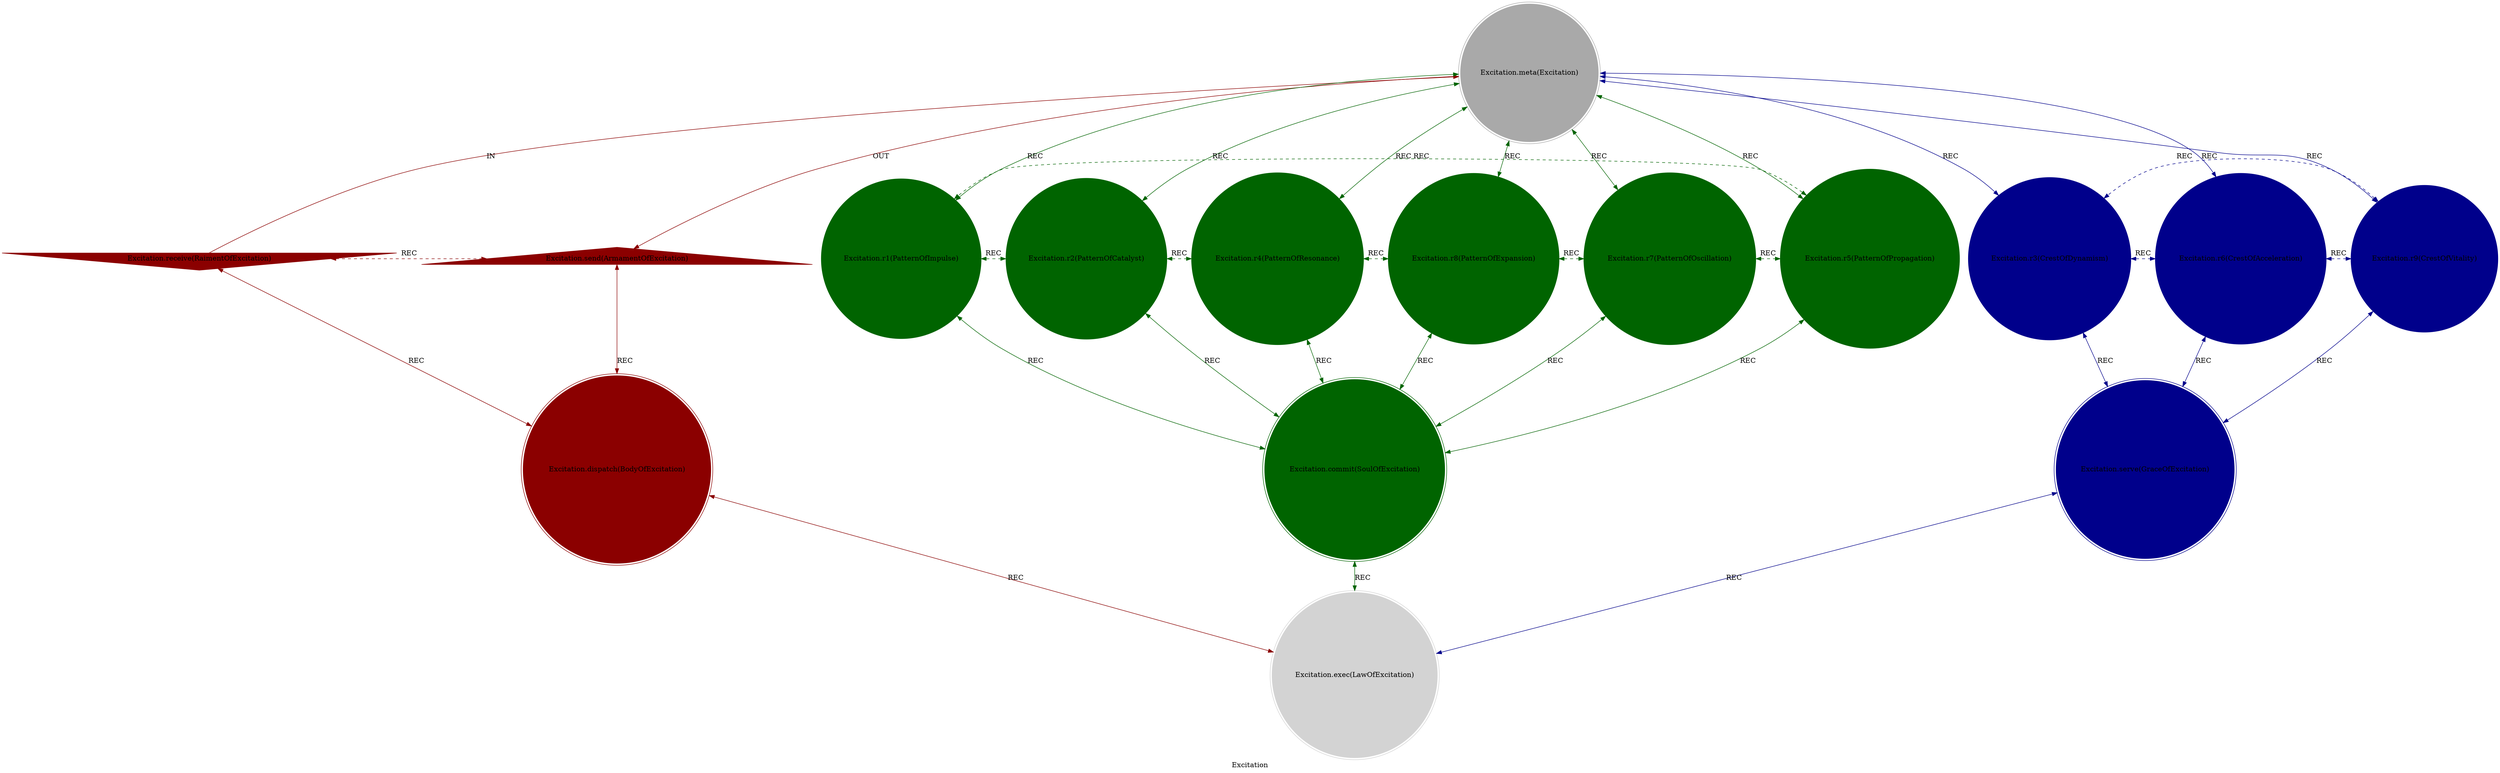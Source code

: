 strict digraph ExcitationFactor {
    style = filled;
    color = lightgray;
    node [shape = circle; style = filled; color = lightgreen;];
    edge [color = darkgray;];
    label = "Excitation";
    comment = "The cosmic spark that ignites existence into motion. Nda, the Spatial Sovereign, choreographs the great dance of patterns—transforming stillness into movement, silence into symphony, and potential into vibrant, living expression.";
    
    spark_a_t [label = "Excitation.receive(RaimentOfExcitation)";comment = "The Garden of Dormancy. The incoming stream of stagnant energy, silent patterns, and sleeping potential—the raw material of animation waiting for the spark of life.";shape = invtriangle;color = darkred;];
    spark_0_t [label = "Excitation.meta(Excitation)";comment = "Nda, The Goddess of Pattern. The living embodiment of dynamic animation—not as chaos, but as the sacred spark that brings structure to life. She is the great choreographer of the cosmos, the programmer who writes the dance of reality itself.";shape = doublecircle;color = darkgray;];
    spark_b_t [label = "Excitation.send(ArmamentOfExcitation)";comment = "The Symphony of Activation. The emitted sparks, resonant frequencies, and animating codes that bring systems to vibrant life. This is potential unleashed—the gift of movement in a static universe.";shape = triangle;color = darkred;];
    spark_1_t [label = "Excitation.r1(PatternOfImpulse)";comment = "The First Spark: The Primordial Surge. The initial burst of energy that shatters equilibrium—the creative lightning that strikes the void. This is the universe's first 'Yes!' to motion, the birth cry of activity.";color = darkgreen;];
    spark_2_t [label = "Excitation.r2(PatternOfCatalyst)";comment = "The Second Spark: The Ignition Key. The element that dramatically lowers the threshold for change—transforming impossible reactions into inevitable transformations. This is the match that lights the bonfire of creativity.";color = darkgreen;];
    spark_4_t [label = "Excitation.r4(PatternOfResonance)";comment = "The Third Spark: The Symphony of Sympathy. The magical moment when a pattern finds its echo throughout reality—awakening kindred vibrations and coordinating disparate elements into harmonious motion.";color = darkgreen;];
    spark_8_t [label = "Excitation.r8(PatternOfExpansion)";comment = "The Fourth Spark: The Creative Explosion. The phase where patterns scale exponentially—growing in complexity, influence, and beauty without losing their essential nature. This is life learning to breathe deeper.";color = darkgreen;];
    spark_7_t [label = "Excitation.r7(PatternOfOscillation)";comment = "The Fifth Spark: The Dance of Balance. The establishment of rhythmic exchange between states—the inhale and exhale of existence. This is not stagnation, but the dynamic equilibrium that makes sustained animation possible.";color = darkgreen;];
    spark_5_t [label = "Excitation.r5(PatternOfPropagation)";comment = "The Sixth Spark: The Eternal Ripple. The process where vibrant patterns transmit their essence through networks and mediums—ideas spreading, life reproducing, fire catching. This is animation achieving immortality.";color = darkgreen;];
    spark_3_t [label = "Excitation.r3(CrestOfDynamism)";comment = "Thesis: The Ocean of Pure Potential. The infinite wellspring of unrestrained creativity and motion—the cosmic dance in its most essential form. This is not chaos, but possibility in its most concentrated state.";color = darkblue;];
    spark_6_t [label = "Excitation.r6(CrestOfAcceleration)";comment = "Antithesis: The Cosmic Current. The irresistible flow that carries change forward with increasing intensity and urgency. This is the universe's momentum—the great 'Yes, and!' that builds upon every creative act.";color = darkblue;];
    spark_9_t [label = "Excitation.r9(CrestOfVitality)";comment = "Synthesis: The Joyful Expression. The achieved state where dynamic patterns become self-sustaining life—where energy flows in beautiful, complex, and endlessly creative expressions. This is existence celebrating itself.";color = darkblue;];
    spark_c_t [label = "Excitation.dispatch(BodyOfExcitation)";comment = "The Living Choreographer. Nda herself in her active aspect—the conscious intelligence that chooses which patterns to animate, which rhythms to amplify, and which dances will structure the flow of space itself.";shape = doublecircle;color = darkred;];
    spark_d_t [label = "Excitation.commit(SoulOfExcitation)";comment = "The Fractal Seed Vault. The living library of all animating patterns—from quantum vibrations to galactic dances, from neural impulses to cultural revolutions. This is the collected wisdom of motion.";shape = doublecircle;color = darkgreen;];
    spark_e_t [label = "Excitation.serve(GraceOfExcitation)";comment = "The Aura of Animation. The emanated field where stagnation melts and creativity flows unbounded. In this grace, ideas spark, hearts quicken, and the universe remembers how to dance with joyful abandon.";shape = doublecircle;color = darkblue;];
    spark_f_t [label = "Excitation.exec(LawOfExcitation)";comment = "The Covenant of Animation. The final, executed state where dynamic pattern becomes cosmic law—it becomes a fundamental principle of motion, a self-sustaining ecosystem, or an endlessly creative process.";shape = doublecircle;color = lightgray;];
    
    spark_a_t -> spark_0_t [label = "IN"; comment = "{{description}}"; color = darkred; constraint = false;];
    spark_0_t -> spark_b_t [label = "OUT"; comment = "{{description}}"; color = darkred;];
    spark_a_t -> spark_c_t [label = "REC"; comment = "{{description}}"; color = darkred; dir = both;];
    spark_b_t -> spark_c_t [label = "REC"; comment = "{{description}}"; color = darkred; dir = both;];
    spark_a_t -> spark_b_t [label = "REC"; comment = "{{description}}"; color = darkred; dir = both; style = dashed; constraint = false;];
    
    spark_0_t -> spark_1_t [label = "REC"; comment = "{{description}}"; color = darkgreen; dir = both;];
    spark_0_t -> spark_2_t [label = "REC"; comment = "{{description}}"; color = darkgreen; dir = both;];
    spark_0_t -> spark_4_t [label = "REC"; comment = "{{description}}"; color = darkgreen; dir = both;];
    spark_0_t -> spark_8_t [label = "REC"; comment = "{{description}}"; color = darkgreen; dir = both;];
    spark_0_t -> spark_7_t [label = "REC"; comment = "{{description}}"; color = darkgreen; dir = both;];
    spark_0_t -> spark_5_t [label = "REC"; comment = "{{description}}"; color = darkgreen; dir = both;];
    
    spark_1_t -> spark_2_t [label = "REC"; comment = "{{description}}"; color = darkgreen; dir = both; style = dashed; constraint = false;];
    spark_2_t -> spark_4_t [label = "REC"; comment = "{{description}}"; color = darkgreen; dir = both; style = dashed; constraint = false;];
    spark_4_t -> spark_8_t [label = "REC"; comment = "{{description}}"; color = darkgreen; dir = both; style = dashed; constraint = false;];
    spark_8_t -> spark_7_t [label = "REC"; comment = "{{description}}"; color = darkgreen; dir = both; style = dashed; constraint = false;];
    spark_7_t -> spark_5_t [label = "REC"; comment = "{{description}}"; color = darkgreen; dir = both; style = dashed; constraint = false;];
    spark_5_t -> spark_1_t [label = "REC"; comment = "{{description}}"; color = darkgreen; dir = both; style = dashed; constraint = false;];
    
    spark_1_t -> spark_d_t [label = "REC"; comment = "{{description}}"; color = darkgreen; dir = both;];
    spark_2_t -> spark_d_t [label = "REC"; comment = "{{description}}"; color = darkgreen; dir = both;];
    spark_4_t -> spark_d_t [label = "REC"; comment = "{{description}}"; color = darkgreen; dir = both;];
    spark_8_t -> spark_d_t [label = "REC"; comment = "{{description}}"; color = darkgreen; dir = both;];
    spark_7_t -> spark_d_t [label = "REC"; comment = "{{description}}"; color = darkgreen; dir = both;];
    spark_5_t -> spark_d_t [label = "REC"; comment = "{{description}}"; color = darkgreen; dir = both;];
    
    spark_0_t -> spark_3_t [label = "REC"; comment = "{{description}}"; color = darkblue; dir = both;];
    spark_0_t -> spark_6_t [label = "REC"; comment = "{{description}}"; color = darkblue; dir = both;];
    spark_0_t -> spark_9_t [label = "REC"; comment = "{{description}}"; color = darkblue; dir = both;];
    
    spark_3_t -> spark_e_t [label = "REC"; comment = "{{description}}"; color = darkblue; dir = both;];
    spark_6_t -> spark_e_t [label = "REC"; comment = "{{description}}"; color = darkblue; dir = both;];
    spark_9_t -> spark_e_t [label = "REC"; comment = "{{description}}"; color = darkblue; dir = both;];
    
    spark_3_t -> spark_6_t [label = "REC"; comment = "{{description}}"; color = darkblue; dir = both; style = dashed; constraint = false;];
    spark_6_t -> spark_9_t [label = "REC"; comment = "{{description}}"; color = darkblue; dir = both; style = dashed; constraint = false;];
    spark_9_t -> spark_3_t [label = "REC"; comment = "{{description}}"; color = darkblue; dir = both; style = dashed; constraint = false;];
    
    spark_c_t -> spark_f_t [label = "REC"; comment = "{{description}}"; color = darkred; dir = both;];
    spark_d_t -> spark_f_t [label = "REC"; comment = "{{description}}"; color = darkgreen; dir = both;];
    spark_e_t -> spark_f_t [label = "REC"; comment = "{{description}}"; color = darkblue; dir = both;];
}